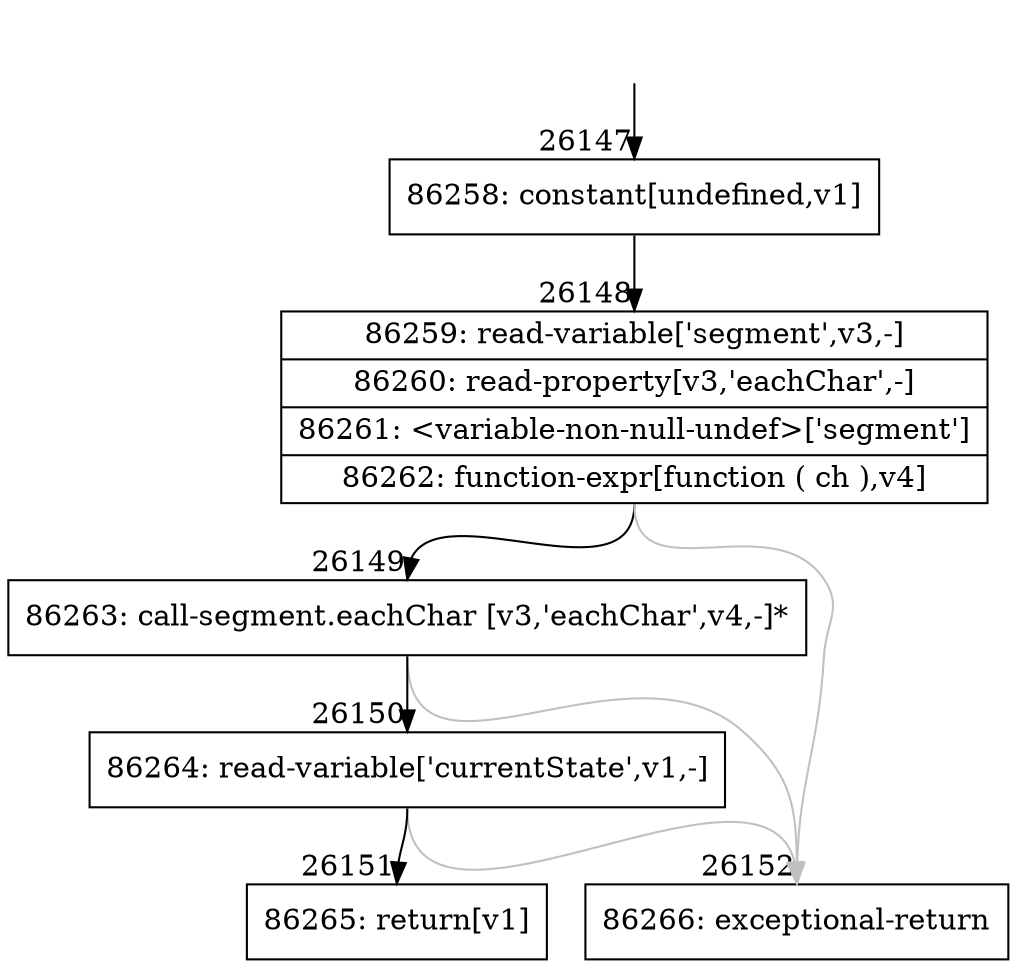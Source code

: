 digraph {
rankdir="TD"
BB_entry2295[shape=none,label=""];
BB_entry2295 -> BB26147 [tailport=s, headport=n, headlabel="    26147"]
BB26147 [shape=record label="{86258: constant[undefined,v1]}" ] 
BB26147 -> BB26148 [tailport=s, headport=n, headlabel="      26148"]
BB26148 [shape=record label="{86259: read-variable['segment',v3,-]|86260: read-property[v3,'eachChar',-]|86261: \<variable-non-null-undef\>['segment']|86262: function-expr[function ( ch ),v4]}" ] 
BB26148 -> BB26149 [tailport=s, headport=n, headlabel="      26149"]
BB26148 -> BB26152 [tailport=s, headport=n, color=gray, headlabel="      26152"]
BB26149 [shape=record label="{86263: call-segment.eachChar [v3,'eachChar',v4,-]*}" ] 
BB26149 -> BB26150 [tailport=s, headport=n, headlabel="      26150"]
BB26149 -> BB26152 [tailport=s, headport=n, color=gray]
BB26150 [shape=record label="{86264: read-variable['currentState',v1,-]}" ] 
BB26150 -> BB26151 [tailport=s, headport=n, headlabel="      26151"]
BB26150 -> BB26152 [tailport=s, headport=n, color=gray]
BB26151 [shape=record label="{86265: return[v1]}" ] 
BB26152 [shape=record label="{86266: exceptional-return}" ] 
//#$~ 47789
}
